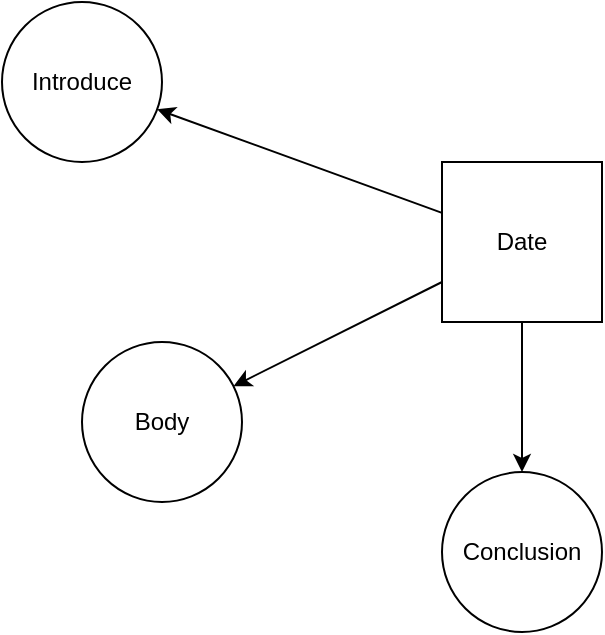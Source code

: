<mxfile version="26.0.5">
  <diagram id="C5RBs43oDa-KdzZeNtuy" name="Page-1">
    <mxGraphModel dx="714" dy="383" grid="1" gridSize="10" guides="1" tooltips="1" connect="1" arrows="1" fold="1" page="1" pageScale="1" pageWidth="827" pageHeight="1169" math="0" shadow="0">
      <root>
        <mxCell id="WIyWlLk6GJQsqaUBKTNV-0" />
        <mxCell id="WIyWlLk6GJQsqaUBKTNV-1" parent="WIyWlLk6GJQsqaUBKTNV-0" />
        <mxCell id="n8xYsL2Tcehl7fB6EfHI-2" value="" style="rounded=0;orthogonalLoop=1;jettySize=auto;html=1;" edge="1" parent="WIyWlLk6GJQsqaUBKTNV-1" source="n8xYsL2Tcehl7fB6EfHI-0" target="n8xYsL2Tcehl7fB6EfHI-1">
          <mxGeometry relative="1" as="geometry" />
        </mxCell>
        <mxCell id="n8xYsL2Tcehl7fB6EfHI-4" value="" style="edgeStyle=none;rounded=0;orthogonalLoop=1;jettySize=auto;html=1;" edge="1" parent="WIyWlLk6GJQsqaUBKTNV-1" source="n8xYsL2Tcehl7fB6EfHI-0" target="n8xYsL2Tcehl7fB6EfHI-3">
          <mxGeometry relative="1" as="geometry" />
        </mxCell>
        <mxCell id="n8xYsL2Tcehl7fB6EfHI-6" value="" style="edgeStyle=none;rounded=0;orthogonalLoop=1;jettySize=auto;html=1;" edge="1" parent="WIyWlLk6GJQsqaUBKTNV-1" source="n8xYsL2Tcehl7fB6EfHI-0" target="n8xYsL2Tcehl7fB6EfHI-5">
          <mxGeometry relative="1" as="geometry" />
        </mxCell>
        <mxCell id="n8xYsL2Tcehl7fB6EfHI-0" value="Date" style="whiteSpace=wrap;html=1;aspect=fixed;" vertex="1" parent="WIyWlLk6GJQsqaUBKTNV-1">
          <mxGeometry x="390" y="390" width="80" height="80" as="geometry" />
        </mxCell>
        <mxCell id="n8xYsL2Tcehl7fB6EfHI-1" value="Introduce" style="ellipse;whiteSpace=wrap;html=1;" vertex="1" parent="WIyWlLk6GJQsqaUBKTNV-1">
          <mxGeometry x="170" y="310" width="80" height="80" as="geometry" />
        </mxCell>
        <mxCell id="n8xYsL2Tcehl7fB6EfHI-3" value="Body" style="ellipse;whiteSpace=wrap;html=1;" vertex="1" parent="WIyWlLk6GJQsqaUBKTNV-1">
          <mxGeometry x="210" y="480" width="80" height="80" as="geometry" />
        </mxCell>
        <mxCell id="n8xYsL2Tcehl7fB6EfHI-5" value="Conclusion" style="ellipse;whiteSpace=wrap;html=1;" vertex="1" parent="WIyWlLk6GJQsqaUBKTNV-1">
          <mxGeometry x="390" y="545" width="80" height="80" as="geometry" />
        </mxCell>
      </root>
    </mxGraphModel>
  </diagram>
</mxfile>
